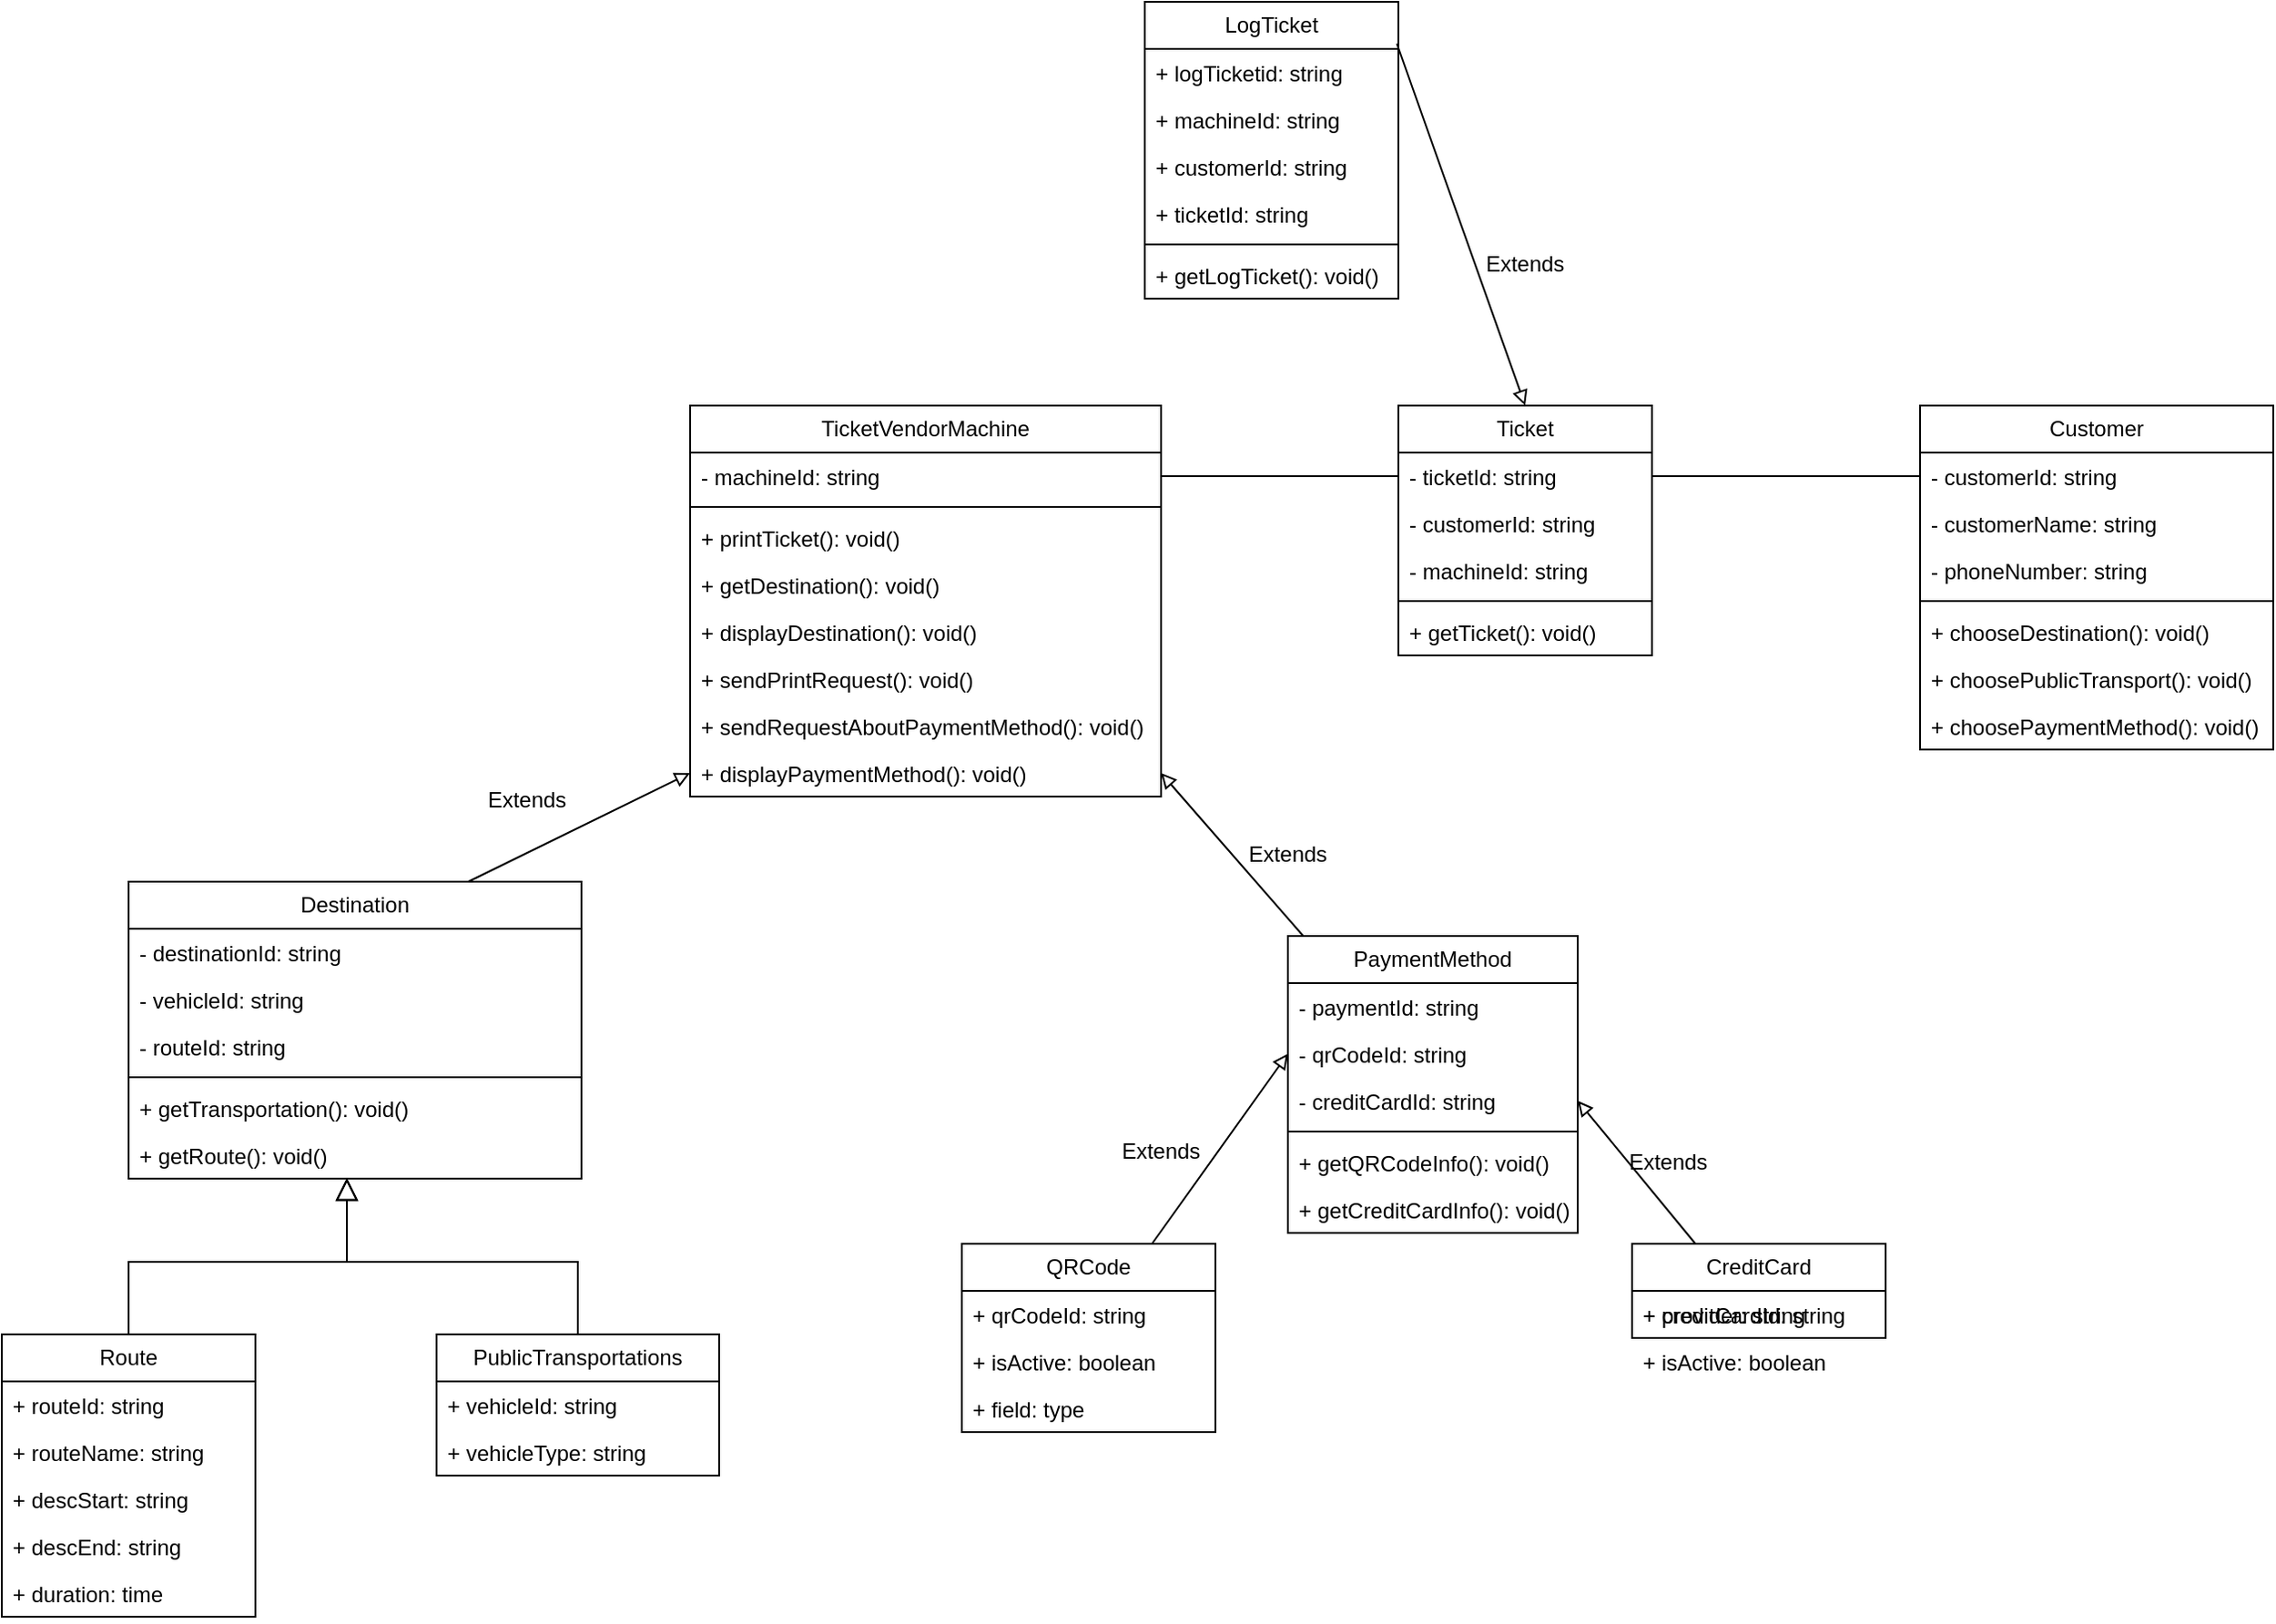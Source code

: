 <mxfile version="24.2.5" type="device">
  <diagram id="C5RBs43oDa-KdzZeNtuy" name="Page-1">
    <mxGraphModel dx="1315" dy="774" grid="1" gridSize="10" guides="1" tooltips="1" connect="1" arrows="1" fold="1" page="1" pageScale="1" pageWidth="827" pageHeight="1169" math="0" shadow="0">
      <root>
        <mxCell id="WIyWlLk6GJQsqaUBKTNV-0" />
        <mxCell id="WIyWlLk6GJQsqaUBKTNV-1" parent="WIyWlLk6GJQsqaUBKTNV-0" />
        <mxCell id="RCsIs_inNH_d_R0a7h5S-0" value="TicketVendorMachine" style="swimlane;fontStyle=0;childLayout=stackLayout;horizontal=1;startSize=26;fillColor=none;horizontalStack=0;resizeParent=1;resizeParentMax=0;resizeLast=0;collapsible=1;marginBottom=0;whiteSpace=wrap;html=1;movable=0;resizable=0;rotatable=0;deletable=0;editable=0;locked=1;connectable=0;" parent="WIyWlLk6GJQsqaUBKTNV-1" vertex="1">
          <mxGeometry x="780" y="377" width="260" height="216" as="geometry" />
        </mxCell>
        <mxCell id="RCsIs_inNH_d_R0a7h5S-1" value="- machineId: string" style="text;strokeColor=none;fillColor=none;align=left;verticalAlign=top;spacingLeft=4;spacingRight=4;overflow=hidden;rotatable=0;points=[[0,0.5],[1,0.5]];portConstraint=eastwest;whiteSpace=wrap;html=1;movable=0;resizable=0;deletable=0;editable=0;locked=1;connectable=0;" parent="RCsIs_inNH_d_R0a7h5S-0" vertex="1">
          <mxGeometry y="26" width="260" height="26" as="geometry" />
        </mxCell>
        <mxCell id="RCsIs_inNH_d_R0a7h5S-67" value="" style="line;strokeWidth=1;fillColor=none;align=left;verticalAlign=middle;spacingTop=-1;spacingLeft=3;spacingRight=3;rotatable=0;labelPosition=right;points=[];portConstraint=eastwest;strokeColor=inherit;movable=0;resizable=0;deletable=0;editable=0;locked=1;connectable=0;" parent="RCsIs_inNH_d_R0a7h5S-0" vertex="1">
          <mxGeometry y="52" width="260" height="8" as="geometry" />
        </mxCell>
        <mxCell id="RCsIs_inNH_d_R0a7h5S-2" value="+ printTicket(): void()" style="text;strokeColor=none;fillColor=none;align=left;verticalAlign=top;spacingLeft=4;spacingRight=4;overflow=hidden;rotatable=0;points=[[0,0.5],[1,0.5]];portConstraint=eastwest;whiteSpace=wrap;html=1;movable=0;resizable=0;deletable=0;editable=0;locked=1;connectable=0;" parent="RCsIs_inNH_d_R0a7h5S-0" vertex="1">
          <mxGeometry y="60" width="260" height="26" as="geometry" />
        </mxCell>
        <mxCell id="XRQNfjdyb1pSJU9AgyNP-36" value="+ getDestination(): void()" style="text;strokeColor=none;fillColor=none;align=left;verticalAlign=top;spacingLeft=4;spacingRight=4;overflow=hidden;rotatable=0;points=[[0,0.5],[1,0.5]];portConstraint=eastwest;whiteSpace=wrap;html=1;movable=0;resizable=0;deletable=0;editable=0;locked=1;connectable=0;" parent="RCsIs_inNH_d_R0a7h5S-0" vertex="1">
          <mxGeometry y="86" width="260" height="26" as="geometry" />
        </mxCell>
        <mxCell id="RCsIs_inNH_d_R0a7h5S-3" value="+ displayDestination(): void()" style="text;strokeColor=none;fillColor=none;align=left;verticalAlign=top;spacingLeft=4;spacingRight=4;overflow=hidden;rotatable=0;points=[[0,0.5],[1,0.5]];portConstraint=eastwest;whiteSpace=wrap;html=1;movable=0;resizable=0;deletable=0;editable=0;locked=1;connectable=0;" parent="RCsIs_inNH_d_R0a7h5S-0" vertex="1">
          <mxGeometry y="112" width="260" height="26" as="geometry" />
        </mxCell>
        <mxCell id="RCsIs_inNH_d_R0a7h5S-61" value="+ sendPrintRequest(): void()" style="text;strokeColor=none;fillColor=none;align=left;verticalAlign=top;spacingLeft=4;spacingRight=4;overflow=hidden;rotatable=0;points=[[0,0.5],[1,0.5]];portConstraint=eastwest;whiteSpace=wrap;html=1;movable=0;resizable=0;deletable=0;editable=0;locked=1;connectable=0;" parent="RCsIs_inNH_d_R0a7h5S-0" vertex="1">
          <mxGeometry y="138" width="260" height="26" as="geometry" />
        </mxCell>
        <mxCell id="RCsIs_inNH_d_R0a7h5S-62" value="+ sendRequestAboutPaymentMethod(): void()" style="text;strokeColor=none;fillColor=none;align=left;verticalAlign=top;spacingLeft=4;spacingRight=4;overflow=hidden;rotatable=0;points=[[0,0.5],[1,0.5]];portConstraint=eastwest;whiteSpace=wrap;html=1;movable=0;resizable=0;deletable=0;editable=0;locked=1;connectable=0;" parent="RCsIs_inNH_d_R0a7h5S-0" vertex="1">
          <mxGeometry y="164" width="260" height="26" as="geometry" />
        </mxCell>
        <mxCell id="RCsIs_inNH_d_R0a7h5S-60" value="+ displayPaymentMethod(): void()" style="text;strokeColor=none;fillColor=none;align=left;verticalAlign=top;spacingLeft=4;spacingRight=4;overflow=hidden;rotatable=0;points=[[0,0.5],[1,0.5]];portConstraint=eastwest;whiteSpace=wrap;html=1;movable=0;resizable=0;deletable=0;editable=0;locked=1;connectable=0;" parent="RCsIs_inNH_d_R0a7h5S-0" vertex="1">
          <mxGeometry y="190" width="260" height="26" as="geometry" />
        </mxCell>
        <mxCell id="RCsIs_inNH_d_R0a7h5S-4" value="Customer" style="swimlane;fontStyle=0;childLayout=stackLayout;horizontal=1;startSize=26;fillColor=none;horizontalStack=0;resizeParent=1;resizeParentMax=0;resizeLast=0;collapsible=1;marginBottom=0;whiteSpace=wrap;html=1;movable=0;resizable=0;rotatable=0;deletable=0;editable=0;locked=1;connectable=0;" parent="WIyWlLk6GJQsqaUBKTNV-1" vertex="1">
          <mxGeometry x="1459" y="377" width="195" height="190" as="geometry" />
        </mxCell>
        <mxCell id="RCsIs_inNH_d_R0a7h5S-5" value="- customerId: string" style="text;strokeColor=none;fillColor=none;align=left;verticalAlign=top;spacingLeft=4;spacingRight=4;overflow=hidden;rotatable=0;points=[[0,0.5],[1,0.5]];portConstraint=eastwest;whiteSpace=wrap;html=1;movable=0;resizable=0;deletable=0;editable=0;locked=1;connectable=0;" parent="RCsIs_inNH_d_R0a7h5S-4" vertex="1">
          <mxGeometry y="26" width="195" height="26" as="geometry" />
        </mxCell>
        <mxCell id="RCsIs_inNH_d_R0a7h5S-6" value="- customerName: string" style="text;strokeColor=none;fillColor=none;align=left;verticalAlign=top;spacingLeft=4;spacingRight=4;overflow=hidden;rotatable=0;points=[[0,0.5],[1,0.5]];portConstraint=eastwest;whiteSpace=wrap;html=1;movable=0;resizable=0;deletable=0;editable=0;locked=1;connectable=0;" parent="RCsIs_inNH_d_R0a7h5S-4" vertex="1">
          <mxGeometry y="52" width="195" height="26" as="geometry" />
        </mxCell>
        <mxCell id="RCsIs_inNH_d_R0a7h5S-7" value="- phoneNumber: string" style="text;strokeColor=none;fillColor=none;align=left;verticalAlign=top;spacingLeft=4;spacingRight=4;overflow=hidden;rotatable=0;points=[[0,0.5],[1,0.5]];portConstraint=eastwest;whiteSpace=wrap;html=1;movable=0;resizable=0;deletable=0;editable=0;locked=1;connectable=0;" parent="RCsIs_inNH_d_R0a7h5S-4" vertex="1">
          <mxGeometry y="78" width="195" height="26" as="geometry" />
        </mxCell>
        <mxCell id="XRQNfjdyb1pSJU9AgyNP-4" value="" style="line;strokeWidth=1;fillColor=none;align=left;verticalAlign=middle;spacingTop=-1;spacingLeft=3;spacingRight=3;rotatable=0;labelPosition=right;points=[];portConstraint=eastwest;strokeColor=inherit;movable=0;resizable=0;deletable=0;editable=0;locked=1;connectable=0;" parent="RCsIs_inNH_d_R0a7h5S-4" vertex="1">
          <mxGeometry y="104" width="195" height="8" as="geometry" />
        </mxCell>
        <mxCell id="XRQNfjdyb1pSJU9AgyNP-3" value="+ chooseDestination(): void()" style="text;strokeColor=none;fillColor=none;align=left;verticalAlign=top;spacingLeft=4;spacingRight=4;overflow=hidden;rotatable=0;points=[[0,0.5],[1,0.5]];portConstraint=eastwest;whiteSpace=wrap;html=1;movable=0;resizable=0;deletable=0;editable=0;locked=1;connectable=0;" parent="RCsIs_inNH_d_R0a7h5S-4" vertex="1">
          <mxGeometry y="112" width="195" height="26" as="geometry" />
        </mxCell>
        <mxCell id="XRQNfjdyb1pSJU9AgyNP-2" value="+ choosePublicTransport(): void()" style="text;strokeColor=none;fillColor=none;align=left;verticalAlign=top;spacingLeft=4;spacingRight=4;overflow=hidden;rotatable=0;points=[[0,0.5],[1,0.5]];portConstraint=eastwest;whiteSpace=wrap;html=1;movable=0;resizable=0;deletable=0;editable=0;locked=1;connectable=0;" parent="RCsIs_inNH_d_R0a7h5S-4" vertex="1">
          <mxGeometry y="138" width="195" height="26" as="geometry" />
        </mxCell>
        <mxCell id="XRQNfjdyb1pSJU9AgyNP-5" value="+ choosePaymentMethod(): void()" style="text;strokeColor=none;fillColor=none;align=left;verticalAlign=top;spacingLeft=4;spacingRight=4;overflow=hidden;rotatable=0;points=[[0,0.5],[1,0.5]];portConstraint=eastwest;whiteSpace=wrap;html=1;movable=0;resizable=0;deletable=0;editable=0;locked=1;connectable=0;" parent="RCsIs_inNH_d_R0a7h5S-4" vertex="1">
          <mxGeometry y="164" width="195" height="26" as="geometry" />
        </mxCell>
        <mxCell id="RCsIs_inNH_d_R0a7h5S-12" value="Ticket" style="swimlane;fontStyle=0;childLayout=stackLayout;horizontal=1;startSize=26;fillColor=none;horizontalStack=0;resizeParent=1;resizeParentMax=0;resizeLast=0;collapsible=1;marginBottom=0;whiteSpace=wrap;html=1;movable=0;resizable=0;rotatable=0;deletable=0;editable=0;locked=1;connectable=0;" parent="WIyWlLk6GJQsqaUBKTNV-1" vertex="1">
          <mxGeometry x="1171" y="377" width="140" height="138" as="geometry" />
        </mxCell>
        <mxCell id="RCsIs_inNH_d_R0a7h5S-13" value="- ticketId: string&amp;nbsp;" style="text;strokeColor=none;fillColor=none;align=left;verticalAlign=top;spacingLeft=4;spacingRight=4;overflow=hidden;rotatable=0;points=[[0,0.5],[1,0.5]];portConstraint=eastwest;whiteSpace=wrap;html=1;movable=0;resizable=0;deletable=0;editable=0;locked=1;connectable=0;" parent="RCsIs_inNH_d_R0a7h5S-12" vertex="1">
          <mxGeometry y="26" width="140" height="26" as="geometry" />
        </mxCell>
        <mxCell id="RCsIs_inNH_d_R0a7h5S-14" value="- customerId: string" style="text;strokeColor=none;fillColor=none;align=left;verticalAlign=top;spacingLeft=4;spacingRight=4;overflow=hidden;rotatable=0;points=[[0,0.5],[1,0.5]];portConstraint=eastwest;whiteSpace=wrap;html=1;movable=0;resizable=0;deletable=0;editable=0;locked=1;connectable=0;" parent="RCsIs_inNH_d_R0a7h5S-12" vertex="1">
          <mxGeometry y="52" width="140" height="26" as="geometry" />
        </mxCell>
        <mxCell id="RCsIs_inNH_d_R0a7h5S-15" value="- machineId: string" style="text;strokeColor=none;fillColor=none;align=left;verticalAlign=top;spacingLeft=4;spacingRight=4;overflow=hidden;rotatable=0;points=[[0,0.5],[1,0.5]];portConstraint=eastwest;whiteSpace=wrap;html=1;movable=0;resizable=0;deletable=0;editable=0;locked=1;connectable=0;" parent="RCsIs_inNH_d_R0a7h5S-12" vertex="1">
          <mxGeometry y="78" width="140" height="26" as="geometry" />
        </mxCell>
        <mxCell id="XRQNfjdyb1pSJU9AgyNP-35" value="" style="line;strokeWidth=1;fillColor=none;align=left;verticalAlign=middle;spacingTop=-1;spacingLeft=3;spacingRight=3;rotatable=0;labelPosition=right;points=[];portConstraint=eastwest;strokeColor=inherit;movable=0;resizable=0;deletable=0;editable=0;locked=1;connectable=0;" parent="RCsIs_inNH_d_R0a7h5S-12" vertex="1">
          <mxGeometry y="104" width="140" height="8" as="geometry" />
        </mxCell>
        <mxCell id="XRQNfjdyb1pSJU9AgyNP-34" value="+ getTicket(): void()" style="text;strokeColor=none;fillColor=none;align=left;verticalAlign=top;spacingLeft=4;spacingRight=4;overflow=hidden;rotatable=0;points=[[0,0.5],[1,0.5]];portConstraint=eastwest;whiteSpace=wrap;html=1;movable=0;resizable=0;deletable=0;editable=0;locked=1;connectable=0;" parent="RCsIs_inNH_d_R0a7h5S-12" vertex="1">
          <mxGeometry y="112" width="140" height="26" as="geometry" />
        </mxCell>
        <mxCell id="XRQNfjdyb1pSJU9AgyNP-7" style="rounded=0;orthogonalLoop=1;jettySize=auto;html=1;exitX=0.75;exitY=0;exitDx=0;exitDy=0;entryX=0;entryY=0.5;entryDx=0;entryDy=0;endArrow=block;endFill=0;movable=0;resizable=0;rotatable=0;deletable=0;editable=0;locked=1;connectable=0;" parent="WIyWlLk6GJQsqaUBKTNV-1" source="RCsIs_inNH_d_R0a7h5S-16" target="RCsIs_inNH_d_R0a7h5S-60" edge="1">
          <mxGeometry relative="1" as="geometry" />
        </mxCell>
        <mxCell id="RCsIs_inNH_d_R0a7h5S-16" value="Destination" style="swimlane;fontStyle=0;childLayout=stackLayout;horizontal=1;startSize=26;fillColor=none;horizontalStack=0;resizeParent=1;resizeParentMax=0;resizeLast=0;collapsible=1;marginBottom=0;whiteSpace=wrap;html=1;movable=0;resizable=0;rotatable=0;deletable=0;editable=0;locked=1;connectable=0;" parent="WIyWlLk6GJQsqaUBKTNV-1" vertex="1">
          <mxGeometry x="470" y="640" width="250" height="164" as="geometry" />
        </mxCell>
        <mxCell id="RCsIs_inNH_d_R0a7h5S-17" value="- destinationId: string" style="text;strokeColor=none;fillColor=none;align=left;verticalAlign=top;spacingLeft=4;spacingRight=4;overflow=hidden;rotatable=0;points=[[0,0.5],[1,0.5]];portConstraint=eastwest;whiteSpace=wrap;html=1;movable=0;resizable=0;deletable=0;editable=0;locked=1;connectable=0;" parent="RCsIs_inNH_d_R0a7h5S-16" vertex="1">
          <mxGeometry y="26" width="250" height="26" as="geometry" />
        </mxCell>
        <mxCell id="RCsIs_inNH_d_R0a7h5S-64" value="- vehicleId: string" style="text;strokeColor=none;fillColor=none;align=left;verticalAlign=top;spacingLeft=4;spacingRight=4;overflow=hidden;rotatable=0;points=[[0,0.5],[1,0.5]];portConstraint=eastwest;whiteSpace=wrap;html=1;movable=0;resizable=0;deletable=0;editable=0;locked=1;connectable=0;" parent="RCsIs_inNH_d_R0a7h5S-16" vertex="1">
          <mxGeometry y="52" width="250" height="26" as="geometry" />
        </mxCell>
        <mxCell id="XRQNfjdyb1pSJU9AgyNP-19" value="- routeId: string" style="text;strokeColor=none;fillColor=none;align=left;verticalAlign=top;spacingLeft=4;spacingRight=4;overflow=hidden;rotatable=0;points=[[0,0.5],[1,0.5]];portConstraint=eastwest;whiteSpace=wrap;html=1;movable=0;resizable=0;deletable=0;editable=0;locked=1;connectable=0;" parent="RCsIs_inNH_d_R0a7h5S-16" vertex="1">
          <mxGeometry y="78" width="250" height="26" as="geometry" />
        </mxCell>
        <mxCell id="XRQNfjdyb1pSJU9AgyNP-20" value="" style="line;strokeWidth=1;fillColor=none;align=left;verticalAlign=middle;spacingTop=-1;spacingLeft=3;spacingRight=3;rotatable=0;labelPosition=right;points=[];portConstraint=eastwest;strokeColor=inherit;movable=0;resizable=0;deletable=0;editable=0;locked=1;connectable=0;" parent="RCsIs_inNH_d_R0a7h5S-16" vertex="1">
          <mxGeometry y="104" width="250" height="8" as="geometry" />
        </mxCell>
        <mxCell id="XRQNfjdyb1pSJU9AgyNP-21" value="+ getTransportation(): void()" style="text;strokeColor=none;fillColor=none;align=left;verticalAlign=top;spacingLeft=4;spacingRight=4;overflow=hidden;rotatable=0;points=[[0,0.5],[1,0.5]];portConstraint=eastwest;whiteSpace=wrap;html=1;movable=0;resizable=0;deletable=0;editable=0;locked=1;connectable=0;" parent="RCsIs_inNH_d_R0a7h5S-16" vertex="1">
          <mxGeometry y="112" width="250" height="26" as="geometry" />
        </mxCell>
        <mxCell id="RCsIs_inNH_d_R0a7h5S-19" value="+ getRoute(): void()" style="text;strokeColor=none;fillColor=none;align=left;verticalAlign=top;spacingLeft=4;spacingRight=4;overflow=hidden;rotatable=0;points=[[0,0.5],[1,0.5]];portConstraint=eastwest;whiteSpace=wrap;html=1;movable=0;resizable=0;deletable=0;editable=0;locked=1;connectable=0;" parent="RCsIs_inNH_d_R0a7h5S-16" vertex="1">
          <mxGeometry y="138" width="250" height="26" as="geometry" />
        </mxCell>
        <mxCell id="RCsIs_inNH_d_R0a7h5S-20" value="PublicTransportations" style="swimlane;fontStyle=0;childLayout=stackLayout;horizontal=1;startSize=26;fillColor=none;horizontalStack=0;resizeParent=1;resizeParentMax=0;resizeLast=0;collapsible=1;marginBottom=0;whiteSpace=wrap;html=1;movable=0;resizable=0;rotatable=0;deletable=0;editable=0;locked=1;connectable=0;" parent="WIyWlLk6GJQsqaUBKTNV-1" vertex="1">
          <mxGeometry x="640" y="890" width="156" height="78" as="geometry" />
        </mxCell>
        <mxCell id="RCsIs_inNH_d_R0a7h5S-21" value="+ vehicleId: string" style="text;strokeColor=none;fillColor=none;align=left;verticalAlign=top;spacingLeft=4;spacingRight=4;overflow=hidden;rotatable=0;points=[[0,0.5],[1,0.5]];portConstraint=eastwest;whiteSpace=wrap;html=1;movable=0;resizable=0;deletable=0;editable=0;locked=1;connectable=0;" parent="RCsIs_inNH_d_R0a7h5S-20" vertex="1">
          <mxGeometry y="26" width="156" height="26" as="geometry" />
        </mxCell>
        <mxCell id="RCsIs_inNH_d_R0a7h5S-22" value="+ vehicleType: string" style="text;strokeColor=none;fillColor=none;align=left;verticalAlign=top;spacingLeft=4;spacingRight=4;overflow=hidden;rotatable=0;points=[[0,0.5],[1,0.5]];portConstraint=eastwest;whiteSpace=wrap;html=1;movable=0;resizable=0;deletable=0;editable=0;locked=1;connectable=0;" parent="RCsIs_inNH_d_R0a7h5S-20" vertex="1">
          <mxGeometry y="52" width="156" height="26" as="geometry" />
        </mxCell>
        <mxCell id="RCsIs_inNH_d_R0a7h5S-24" value="PaymentMethod" style="swimlane;fontStyle=0;childLayout=stackLayout;horizontal=1;startSize=26;fillColor=none;horizontalStack=0;resizeParent=1;resizeParentMax=0;resizeLast=0;collapsible=1;marginBottom=0;whiteSpace=wrap;html=1;movable=0;resizable=0;rotatable=0;deletable=0;editable=0;locked=1;connectable=0;" parent="WIyWlLk6GJQsqaUBKTNV-1" vertex="1">
          <mxGeometry x="1110" y="670" width="160" height="164" as="geometry" />
        </mxCell>
        <mxCell id="RCsIs_inNH_d_R0a7h5S-25" value="- paymentId: string" style="text;strokeColor=none;fillColor=none;align=left;verticalAlign=top;spacingLeft=4;spacingRight=4;overflow=hidden;rotatable=0;points=[[0,0.5],[1,0.5]];portConstraint=eastwest;whiteSpace=wrap;html=1;movable=0;resizable=0;deletable=0;editable=0;locked=1;connectable=0;" parent="RCsIs_inNH_d_R0a7h5S-24" vertex="1">
          <mxGeometry y="26" width="160" height="26" as="geometry" />
        </mxCell>
        <mxCell id="RCsIs_inNH_d_R0a7h5S-26" value="- qrCodeId: string" style="text;strokeColor=none;fillColor=none;align=left;verticalAlign=top;spacingLeft=4;spacingRight=4;overflow=hidden;rotatable=0;points=[[0,0.5],[1,0.5]];portConstraint=eastwest;whiteSpace=wrap;html=1;movable=0;resizable=0;deletable=0;editable=0;locked=1;connectable=0;" parent="RCsIs_inNH_d_R0a7h5S-24" vertex="1">
          <mxGeometry y="52" width="160" height="26" as="geometry" />
        </mxCell>
        <mxCell id="RCsIs_inNH_d_R0a7h5S-27" value="- creditCardId: string" style="text;strokeColor=none;fillColor=none;align=left;verticalAlign=top;spacingLeft=4;spacingRight=4;overflow=hidden;rotatable=0;points=[[0,0.5],[1,0.5]];portConstraint=eastwest;whiteSpace=wrap;html=1;movable=0;resizable=0;deletable=0;editable=0;locked=1;connectable=0;" parent="RCsIs_inNH_d_R0a7h5S-24" vertex="1">
          <mxGeometry y="78" width="160" height="26" as="geometry" />
        </mxCell>
        <mxCell id="XRQNfjdyb1pSJU9AgyNP-30" value="" style="line;strokeWidth=1;fillColor=none;align=left;verticalAlign=middle;spacingTop=-1;spacingLeft=3;spacingRight=3;rotatable=0;labelPosition=right;points=[];portConstraint=eastwest;strokeColor=inherit;movable=0;resizable=0;deletable=0;editable=0;locked=1;connectable=0;" parent="RCsIs_inNH_d_R0a7h5S-24" vertex="1">
          <mxGeometry y="104" width="160" height="8" as="geometry" />
        </mxCell>
        <mxCell id="XRQNfjdyb1pSJU9AgyNP-28" value="+ getQRCodeInfo(): void()" style="text;strokeColor=none;fillColor=none;align=left;verticalAlign=top;spacingLeft=4;spacingRight=4;overflow=hidden;rotatable=0;points=[[0,0.5],[1,0.5]];portConstraint=eastwest;whiteSpace=wrap;html=1;movable=0;resizable=0;deletable=0;editable=0;locked=1;connectable=0;" parent="RCsIs_inNH_d_R0a7h5S-24" vertex="1">
          <mxGeometry y="112" width="160" height="26" as="geometry" />
        </mxCell>
        <mxCell id="XRQNfjdyb1pSJU9AgyNP-29" value="+ getCreditCardInfo(): void()" style="text;strokeColor=none;fillColor=none;align=left;verticalAlign=top;spacingLeft=4;spacingRight=4;overflow=hidden;rotatable=0;points=[[0,0.5],[1,0.5]];portConstraint=eastwest;whiteSpace=wrap;html=1;movable=0;resizable=0;deletable=0;editable=0;locked=1;connectable=0;" parent="RCsIs_inNH_d_R0a7h5S-24" vertex="1">
          <mxGeometry y="138" width="160" height="26" as="geometry" />
        </mxCell>
        <mxCell id="RCsIs_inNH_d_R0a7h5S-72" style="rounded=0;orthogonalLoop=1;jettySize=auto;html=1;exitX=0.75;exitY=0;exitDx=0;exitDy=0;entryX=0;entryY=0.5;entryDx=0;entryDy=0;endArrow=block;endFill=0;movable=0;resizable=0;rotatable=0;deletable=0;editable=0;locked=1;connectable=0;" parent="WIyWlLk6GJQsqaUBKTNV-1" source="RCsIs_inNH_d_R0a7h5S-28" target="RCsIs_inNH_d_R0a7h5S-26" edge="1">
          <mxGeometry relative="1" as="geometry" />
        </mxCell>
        <mxCell id="RCsIs_inNH_d_R0a7h5S-28" value="QRCode" style="swimlane;fontStyle=0;childLayout=stackLayout;horizontal=1;startSize=26;fillColor=none;horizontalStack=0;resizeParent=1;resizeParentMax=0;resizeLast=0;collapsible=1;marginBottom=0;whiteSpace=wrap;html=1;movable=0;resizable=0;rotatable=0;deletable=0;editable=0;locked=1;connectable=0;" parent="WIyWlLk6GJQsqaUBKTNV-1" vertex="1">
          <mxGeometry x="930" y="840" width="140" height="104" as="geometry" />
        </mxCell>
        <mxCell id="RCsIs_inNH_d_R0a7h5S-29" value="+ qrCodeId: string" style="text;strokeColor=none;fillColor=none;align=left;verticalAlign=top;spacingLeft=4;spacingRight=4;overflow=hidden;rotatable=0;points=[[0,0.5],[1,0.5]];portConstraint=eastwest;whiteSpace=wrap;html=1;movable=0;resizable=0;deletable=0;editable=0;locked=1;connectable=0;" parent="RCsIs_inNH_d_R0a7h5S-28" vertex="1">
          <mxGeometry y="26" width="140" height="26" as="geometry" />
        </mxCell>
        <mxCell id="RCsIs_inNH_d_R0a7h5S-30" value="+ isActive: boolean&amp;nbsp;" style="text;strokeColor=none;fillColor=none;align=left;verticalAlign=top;spacingLeft=4;spacingRight=4;overflow=hidden;rotatable=0;points=[[0,0.5],[1,0.5]];portConstraint=eastwest;whiteSpace=wrap;html=1;movable=0;resizable=0;deletable=0;editable=0;locked=1;connectable=0;" parent="RCsIs_inNH_d_R0a7h5S-28" vertex="1">
          <mxGeometry y="52" width="140" height="26" as="geometry" />
        </mxCell>
        <mxCell id="RCsIs_inNH_d_R0a7h5S-31" value="+ field: type" style="text;strokeColor=none;fillColor=none;align=left;verticalAlign=top;spacingLeft=4;spacingRight=4;overflow=hidden;rotatable=0;points=[[0,0.5],[1,0.5]];portConstraint=eastwest;whiteSpace=wrap;html=1;movable=0;resizable=0;deletable=0;editable=0;locked=1;connectable=0;" parent="RCsIs_inNH_d_R0a7h5S-28" vertex="1">
          <mxGeometry y="78" width="140" height="26" as="geometry" />
        </mxCell>
        <mxCell id="RCsIs_inNH_d_R0a7h5S-36" value="CreditCard" style="swimlane;fontStyle=0;childLayout=stackLayout;horizontal=1;startSize=26;fillColor=none;horizontalStack=0;resizeParent=1;resizeParentMax=0;resizeLast=0;collapsible=1;marginBottom=0;whiteSpace=wrap;html=1;movable=1;resizable=1;rotatable=1;deletable=1;editable=1;locked=0;connectable=1;" parent="WIyWlLk6GJQsqaUBKTNV-1" vertex="1">
          <mxGeometry x="1300" y="840" width="140" height="52" as="geometry" />
        </mxCell>
        <mxCell id="RCsIs_inNH_d_R0a7h5S-37" value="+ creditCardId: string" style="text;strokeColor=none;fillColor=none;align=left;verticalAlign=top;spacingLeft=4;spacingRight=4;overflow=hidden;rotatable=0;points=[[0,0.5],[1,0.5]];portConstraint=eastwest;whiteSpace=wrap;html=1;movable=0;resizable=0;deletable=0;editable=0;locked=1;connectable=0;" parent="RCsIs_inNH_d_R0a7h5S-36" vertex="1">
          <mxGeometry y="26" width="140" height="26" as="geometry" />
        </mxCell>
        <mxCell id="RCsIs_inNH_d_R0a7h5S-38" value="+ isActive: boolean" style="text;strokeColor=none;fillColor=none;align=left;verticalAlign=top;spacingLeft=4;spacingRight=4;overflow=hidden;rotatable=0;points=[[0,0.5],[1,0.5]];portConstraint=eastwest;whiteSpace=wrap;html=1;movable=0;resizable=0;deletable=0;editable=0;locked=1;connectable=0;" parent="RCsIs_inNH_d_R0a7h5S-36" vertex="1">
          <mxGeometry y="52" width="140" height="26" as="geometry" />
        </mxCell>
        <mxCell id="RCsIs_inNH_d_R0a7h5S-39" value="+ provider: string" style="text;strokeColor=none;fillColor=none;align=left;verticalAlign=top;spacingLeft=4;spacingRight=4;overflow=hidden;rotatable=1;points=[[0,0.5],[1,0.5]];portConstraint=eastwest;whiteSpace=wrap;html=1;movable=1;resizable=1;deletable=1;editable=1;locked=0;connectable=1;" parent="RCsIs_inNH_d_R0a7h5S-36" vertex="1">
          <mxGeometry y="26" width="140" height="26" as="geometry" />
        </mxCell>
        <mxCell id="RCsIs_inNH_d_R0a7h5S-40" value="Route" style="swimlane;fontStyle=0;childLayout=stackLayout;horizontal=1;startSize=26;fillColor=none;horizontalStack=0;resizeParent=1;resizeParentMax=0;resizeLast=0;collapsible=1;marginBottom=0;whiteSpace=wrap;html=1;movable=0;resizable=0;rotatable=0;deletable=0;editable=0;locked=1;connectable=0;" parent="WIyWlLk6GJQsqaUBKTNV-1" vertex="1">
          <mxGeometry x="400" y="890" width="140" height="156" as="geometry" />
        </mxCell>
        <mxCell id="RCsIs_inNH_d_R0a7h5S-41" value="+ routeId: string" style="text;strokeColor=none;fillColor=none;align=left;verticalAlign=top;spacingLeft=4;spacingRight=4;overflow=hidden;rotatable=0;points=[[0,0.5],[1,0.5]];portConstraint=eastwest;whiteSpace=wrap;html=1;movable=0;resizable=0;deletable=0;editable=0;locked=1;connectable=0;" parent="RCsIs_inNH_d_R0a7h5S-40" vertex="1">
          <mxGeometry y="26" width="140" height="26" as="geometry" />
        </mxCell>
        <mxCell id="RCsIs_inNH_d_R0a7h5S-42" value="+ routeName: string" style="text;strokeColor=none;fillColor=none;align=left;verticalAlign=top;spacingLeft=4;spacingRight=4;overflow=hidden;rotatable=0;points=[[0,0.5],[1,0.5]];portConstraint=eastwest;whiteSpace=wrap;html=1;movable=0;resizable=0;deletable=0;editable=0;locked=1;connectable=0;" parent="RCsIs_inNH_d_R0a7h5S-40" vertex="1">
          <mxGeometry y="52" width="140" height="26" as="geometry" />
        </mxCell>
        <mxCell id="RCsIs_inNH_d_R0a7h5S-43" value="+ descStart: string&amp;nbsp;&amp;nbsp;" style="text;strokeColor=none;fillColor=none;align=left;verticalAlign=top;spacingLeft=4;spacingRight=4;overflow=hidden;rotatable=0;points=[[0,0.5],[1,0.5]];portConstraint=eastwest;whiteSpace=wrap;html=1;movable=0;resizable=0;deletable=0;editable=0;locked=1;connectable=0;" parent="RCsIs_inNH_d_R0a7h5S-40" vertex="1">
          <mxGeometry y="78" width="140" height="26" as="geometry" />
        </mxCell>
        <mxCell id="RCsIs_inNH_d_R0a7h5S-68" value="+ descEnd: string" style="text;strokeColor=none;fillColor=none;align=left;verticalAlign=top;spacingLeft=4;spacingRight=4;overflow=hidden;rotatable=0;points=[[0,0.5],[1,0.5]];portConstraint=eastwest;whiteSpace=wrap;html=1;movable=0;resizable=0;deletable=0;editable=0;locked=1;connectable=0;" parent="RCsIs_inNH_d_R0a7h5S-40" vertex="1">
          <mxGeometry y="104" width="140" height="26" as="geometry" />
        </mxCell>
        <mxCell id="RCsIs_inNH_d_R0a7h5S-69" value="+ duration: time" style="text;strokeColor=none;fillColor=none;align=left;verticalAlign=top;spacingLeft=4;spacingRight=4;overflow=hidden;rotatable=0;points=[[0,0.5],[1,0.5]];portConstraint=eastwest;whiteSpace=wrap;html=1;movable=0;resizable=0;deletable=0;editable=0;locked=1;connectable=0;" parent="RCsIs_inNH_d_R0a7h5S-40" vertex="1">
          <mxGeometry y="130" width="140" height="26" as="geometry" />
        </mxCell>
        <mxCell id="RCsIs_inNH_d_R0a7h5S-55" value="" style="endArrow=block;endSize=10;endFill=0;shadow=0;strokeWidth=1;rounded=0;curved=0;edgeStyle=elbowEdgeStyle;elbow=vertical;exitX=0.5;exitY=0;exitDx=0;exitDy=0;entryX=0.482;entryY=0.986;entryDx=0;entryDy=0;entryPerimeter=0;movable=0;resizable=0;rotatable=0;deletable=0;editable=0;locked=1;connectable=0;" parent="WIyWlLk6GJQsqaUBKTNV-1" source="RCsIs_inNH_d_R0a7h5S-40" target="RCsIs_inNH_d_R0a7h5S-19" edge="1">
          <mxGeometry width="160" relative="1" as="geometry">
            <mxPoint x="430" y="762" as="sourcePoint" />
            <mxPoint x="540" y="760" as="targetPoint" />
            <Array as="points">
              <mxPoint x="540" y="850" />
            </Array>
          </mxGeometry>
        </mxCell>
        <mxCell id="RCsIs_inNH_d_R0a7h5S-58" value="" style="endArrow=block;endSize=10;endFill=0;shadow=0;strokeWidth=1;rounded=0;curved=0;edgeStyle=elbowEdgeStyle;elbow=vertical;exitX=0.5;exitY=0;exitDx=0;exitDy=0;entryX=0.482;entryY=0.991;entryDx=0;entryDy=0;entryPerimeter=0;movable=0;resizable=0;rotatable=0;deletable=0;editable=0;locked=1;connectable=0;" parent="WIyWlLk6GJQsqaUBKTNV-1" source="RCsIs_inNH_d_R0a7h5S-20" target="RCsIs_inNH_d_R0a7h5S-19" edge="1">
          <mxGeometry width="160" relative="1" as="geometry">
            <mxPoint x="470" y="860" as="sourcePoint" />
            <mxPoint x="557" y="754" as="targetPoint" />
            <Array as="points">
              <mxPoint x="660" y="850" />
            </Array>
          </mxGeometry>
        </mxCell>
        <mxCell id="RCsIs_inNH_d_R0a7h5S-71" style="rounded=0;orthogonalLoop=1;jettySize=auto;html=1;exitX=0.25;exitY=0;exitDx=0;exitDy=0;endArrow=block;endFill=0;entryX=1;entryY=0.5;entryDx=0;entryDy=0;movable=0;resizable=0;rotatable=0;deletable=0;editable=0;locked=1;connectable=0;" parent="WIyWlLk6GJQsqaUBKTNV-1" source="RCsIs_inNH_d_R0a7h5S-36" target="RCsIs_inNH_d_R0a7h5S-27" edge="1">
          <mxGeometry relative="1" as="geometry">
            <mxPoint x="1370" y="761" as="targetPoint" />
          </mxGeometry>
        </mxCell>
        <mxCell id="XRQNfjdyb1pSJU9AgyNP-0" value="Extends" style="text;html=1;align=center;verticalAlign=middle;whiteSpace=wrap;rounded=0;movable=0;resizable=0;rotatable=0;deletable=0;editable=0;locked=1;connectable=0;" parent="WIyWlLk6GJQsqaUBKTNV-1" vertex="1">
          <mxGeometry x="1290" y="780" width="60" height="30" as="geometry" />
        </mxCell>
        <mxCell id="XRQNfjdyb1pSJU9AgyNP-1" value="Extends" style="text;html=1;align=center;verticalAlign=middle;whiteSpace=wrap;rounded=0;movable=0;resizable=0;rotatable=0;deletable=0;editable=0;locked=1;connectable=0;" parent="WIyWlLk6GJQsqaUBKTNV-1" vertex="1">
          <mxGeometry x="1010" y="774" width="60" height="30" as="geometry" />
        </mxCell>
        <mxCell id="XRQNfjdyb1pSJU9AgyNP-6" style="edgeStyle=orthogonalEdgeStyle;rounded=0;orthogonalLoop=1;jettySize=auto;html=1;exitX=0;exitY=0.5;exitDx=0;exitDy=0;entryX=1;entryY=0.5;entryDx=0;entryDy=0;endArrow=none;endFill=0;movable=0;resizable=0;rotatable=0;deletable=0;editable=0;locked=1;connectable=0;" parent="WIyWlLk6GJQsqaUBKTNV-1" source="RCsIs_inNH_d_R0a7h5S-5" target="RCsIs_inNH_d_R0a7h5S-13" edge="1">
          <mxGeometry relative="1" as="geometry" />
        </mxCell>
        <mxCell id="XRQNfjdyb1pSJU9AgyNP-8" value="Extends" style="text;html=1;align=center;verticalAlign=middle;whiteSpace=wrap;rounded=0;movable=0;resizable=0;rotatable=0;deletable=0;editable=0;locked=1;connectable=0;" parent="WIyWlLk6GJQsqaUBKTNV-1" vertex="1">
          <mxGeometry x="660" y="580" width="60" height="30" as="geometry" />
        </mxCell>
        <mxCell id="XRQNfjdyb1pSJU9AgyNP-10" style="edgeStyle=orthogonalEdgeStyle;rounded=0;orthogonalLoop=1;jettySize=auto;html=1;exitX=0;exitY=0.5;exitDx=0;exitDy=0;endArrow=none;endFill=0;movable=0;resizable=0;rotatable=0;deletable=0;editable=0;locked=1;connectable=0;" parent="WIyWlLk6GJQsqaUBKTNV-1" source="RCsIs_inNH_d_R0a7h5S-13" target="RCsIs_inNH_d_R0a7h5S-1" edge="1">
          <mxGeometry relative="1" as="geometry" />
        </mxCell>
        <mxCell id="XRQNfjdyb1pSJU9AgyNP-17" style="rounded=0;orthogonalLoop=1;jettySize=auto;html=1;exitX=1;exitY=0.5;exitDx=0;exitDy=0;endArrow=none;endFill=0;startArrow=block;startFill=0;movable=0;resizable=0;rotatable=0;deletable=0;editable=0;locked=1;connectable=0;" parent="WIyWlLk6GJQsqaUBKTNV-1" source="RCsIs_inNH_d_R0a7h5S-60" target="RCsIs_inNH_d_R0a7h5S-24" edge="1">
          <mxGeometry relative="1" as="geometry" />
        </mxCell>
        <mxCell id="XRQNfjdyb1pSJU9AgyNP-18" value="Extends" style="text;html=1;align=center;verticalAlign=middle;whiteSpace=wrap;rounded=0;movable=0;resizable=0;rotatable=0;deletable=0;editable=0;locked=1;connectable=0;" parent="WIyWlLk6GJQsqaUBKTNV-1" vertex="1">
          <mxGeometry x="1080" y="610" width="60" height="30" as="geometry" />
        </mxCell>
        <mxCell id="XRQNfjdyb1pSJU9AgyNP-22" value="LogTicket" style="swimlane;fontStyle=0;childLayout=stackLayout;horizontal=1;startSize=26;fillColor=none;horizontalStack=0;resizeParent=1;resizeParentMax=0;resizeLast=0;collapsible=1;marginBottom=0;whiteSpace=wrap;html=1;movable=0;resizable=0;rotatable=0;deletable=0;editable=0;locked=1;connectable=0;" parent="WIyWlLk6GJQsqaUBKTNV-1" vertex="1">
          <mxGeometry x="1031" y="154" width="140" height="164" as="geometry" />
        </mxCell>
        <mxCell id="XRQNfjdyb1pSJU9AgyNP-23" value="+ logTicketid: string&amp;nbsp;" style="text;strokeColor=none;fillColor=none;align=left;verticalAlign=top;spacingLeft=4;spacingRight=4;overflow=hidden;rotatable=0;points=[[0,0.5],[1,0.5]];portConstraint=eastwest;whiteSpace=wrap;html=1;movable=0;resizable=0;deletable=0;editable=0;locked=1;connectable=0;" parent="XRQNfjdyb1pSJU9AgyNP-22" vertex="1">
          <mxGeometry y="26" width="140" height="26" as="geometry" />
        </mxCell>
        <mxCell id="XRQNfjdyb1pSJU9AgyNP-24" value="+ machineId: string" style="text;strokeColor=none;fillColor=none;align=left;verticalAlign=top;spacingLeft=4;spacingRight=4;overflow=hidden;rotatable=0;points=[[0,0.5],[1,0.5]];portConstraint=eastwest;whiteSpace=wrap;html=1;movable=0;resizable=0;deletable=0;editable=0;locked=1;connectable=0;" parent="XRQNfjdyb1pSJU9AgyNP-22" vertex="1">
          <mxGeometry y="52" width="140" height="26" as="geometry" />
        </mxCell>
        <mxCell id="XRQNfjdyb1pSJU9AgyNP-31" value="+ customerId: string" style="text;strokeColor=none;fillColor=none;align=left;verticalAlign=top;spacingLeft=4;spacingRight=4;overflow=hidden;rotatable=0;points=[[0,0.5],[1,0.5]];portConstraint=eastwest;whiteSpace=wrap;html=1;movable=0;resizable=0;deletable=0;editable=0;locked=1;connectable=0;" parent="XRQNfjdyb1pSJU9AgyNP-22" vertex="1">
          <mxGeometry y="78" width="140" height="26" as="geometry" />
        </mxCell>
        <mxCell id="XRQNfjdyb1pSJU9AgyNP-25" value="+ ticketId: string" style="text;strokeColor=none;fillColor=none;align=left;verticalAlign=top;spacingLeft=4;spacingRight=4;overflow=hidden;rotatable=0;points=[[0,0.5],[1,0.5]];portConstraint=eastwest;whiteSpace=wrap;html=1;movable=0;resizable=0;deletable=0;editable=0;locked=1;connectable=0;" parent="XRQNfjdyb1pSJU9AgyNP-22" vertex="1">
          <mxGeometry y="104" width="140" height="26" as="geometry" />
        </mxCell>
        <mxCell id="XRQNfjdyb1pSJU9AgyNP-32" value="" style="line;strokeWidth=1;fillColor=none;align=left;verticalAlign=middle;spacingTop=-1;spacingLeft=3;spacingRight=3;rotatable=0;labelPosition=right;points=[];portConstraint=eastwest;strokeColor=inherit;movable=0;resizable=0;deletable=0;editable=0;locked=1;connectable=0;" parent="XRQNfjdyb1pSJU9AgyNP-22" vertex="1">
          <mxGeometry y="130" width="140" height="8" as="geometry" />
        </mxCell>
        <mxCell id="XRQNfjdyb1pSJU9AgyNP-33" value="+ getLogTicket(): void()" style="text;strokeColor=none;fillColor=none;align=left;verticalAlign=top;spacingLeft=4;spacingRight=4;overflow=hidden;rotatable=0;points=[[0,0.5],[1,0.5]];portConstraint=eastwest;whiteSpace=wrap;html=1;movable=0;resizable=0;deletable=0;editable=0;locked=1;connectable=0;" parent="XRQNfjdyb1pSJU9AgyNP-22" vertex="1">
          <mxGeometry y="138" width="140" height="26" as="geometry" />
        </mxCell>
        <mxCell id="XRQNfjdyb1pSJU9AgyNP-26" style="rounded=0;orthogonalLoop=1;jettySize=auto;html=1;exitX=0.5;exitY=0;exitDx=0;exitDy=0;entryX=0.994;entryY=0.141;entryDx=0;entryDy=0;entryPerimeter=0;endArrow=none;endFill=0;startArrow=block;startFill=0;movable=0;resizable=0;rotatable=0;deletable=0;editable=0;locked=1;connectable=0;" parent="WIyWlLk6GJQsqaUBKTNV-1" source="RCsIs_inNH_d_R0a7h5S-12" target="XRQNfjdyb1pSJU9AgyNP-22" edge="1">
          <mxGeometry relative="1" as="geometry" />
        </mxCell>
        <mxCell id="XRQNfjdyb1pSJU9AgyNP-27" value="Extends" style="text;html=1;align=center;verticalAlign=middle;whiteSpace=wrap;rounded=0;movable=0;resizable=0;rotatable=0;deletable=0;editable=0;locked=1;connectable=0;" parent="WIyWlLk6GJQsqaUBKTNV-1" vertex="1">
          <mxGeometry x="1211" y="284" width="60" height="30" as="geometry" />
        </mxCell>
      </root>
    </mxGraphModel>
  </diagram>
</mxfile>
